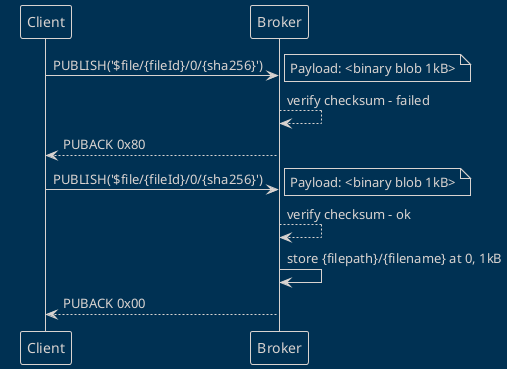 @startuml
!theme blueprint
Client -> Broker: PUBLISH('$file/{fileId}/0/{sha256}')
note right
Payload: <binary blob 1kB>
end note
Broker --> Broker: verify checksum - failed
Broker --> Client: PUBACK 0x80
Client -> Broker: PUBLISH('$file/{fileId}/0/{sha256}')
note right
Payload: <binary blob 1kB>
end note
Broker --> Broker: verify checksum - ok
Broker -> Broker: store {filepath}/{filename} at 0, 1kB
Broker --> Client: PUBACK 0x00
@enduml
